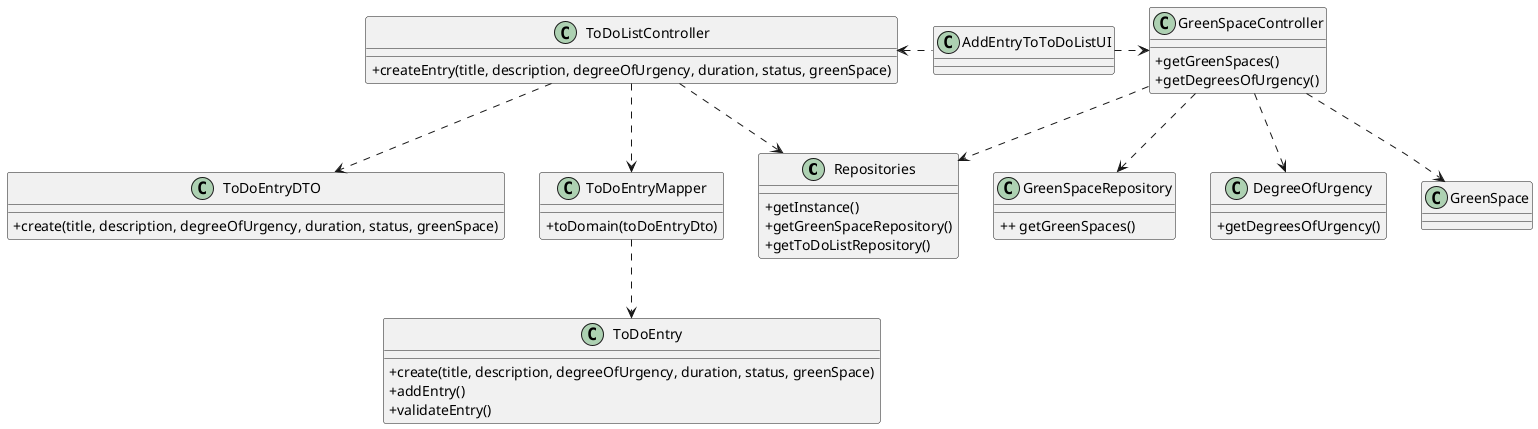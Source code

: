 @startuml
'skinparam monochrome true
skinparam packageStyle rectangle
skinparam shadowing false
skinparam linetype polyline
'skinparam linetype orto

skinparam classAttributeIconSize 0



class Repositories {
    + getInstance()
    + getGreenSpaceRepository()
    + getToDoListRepository()

}

class GreenSpaceRepository {
    + + getGreenSpaces()

}

class GreenSpaceController {
    + getGreenSpaces()
    + getDegreesOfUrgency()

}

class AddEntryToToDoListUI {
}

class ToDoListController {
    + createEntry(title, description, degreeOfUrgency, duration, status, greenSpace)
}

class DegreeOfUrgency {
    + getDegreesOfUrgency()
}

class ToDoEntryDTO {
    + create(title, description, degreeOfUrgency, duration, status, greenSpace)
}

class ToDoEntryMapper {
    + toDomain(toDoEntryDto)
}

class ToDoEntry {
    + create(title, description, degreeOfUrgency, duration, status, greenSpace)
    + addEntry()
    + validateEntry()
}


AddEntryToToDoListUI .right.> GreenSpaceController
GreenSpaceController ..> GreenSpaceRepository
GreenSpaceController ..> GreenSpace
GreenSpaceController ..> DegreeOfUrgency
GreenSpaceController ..> Repositories
AddEntryToToDoListUI .left> ToDoListController
ToDoListController ..> ToDoEntryDTO
ToDoListController ..> Repositories
ToDoListController ..> ToDoEntryMapper
ToDoEntryMapper ..> ToDoEntry




@enduml